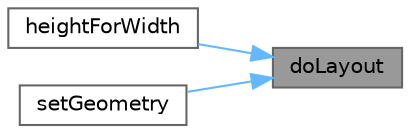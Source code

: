 digraph "doLayout"
{
 // LATEX_PDF_SIZE
  bgcolor="transparent";
  edge [fontname=Helvetica,fontsize=10,labelfontname=Helvetica,labelfontsize=10];
  node [fontname=Helvetica,fontsize=10,shape=box,height=0.2,width=0.4];
  rankdir="RL";
  Node1 [id="Node000001",label="doLayout",height=0.2,width=0.4,color="gray40", fillcolor="grey60", style="filled", fontcolor="black",tooltip="执行布局计算"];
  Node1 -> Node2 [id="edge1_Node000001_Node000002",dir="back",color="steelblue1",style="solid",tooltip=" "];
  Node2 [id="Node000002",label="heightForWidth",height=0.2,width=0.4,color="grey40", fillcolor="white", style="filled",URL="$class_my_flow_layout.html#a62966813ac29a71f8975561888081589",tooltip="根据宽度计算高度"];
  Node1 -> Node3 [id="edge2_Node000001_Node000003",dir="back",color="steelblue1",style="solid",tooltip=" "];
  Node3 [id="Node000003",label="setGeometry",height=0.2,width=0.4,color="grey40", fillcolor="white", style="filled",URL="$class_my_flow_layout.html#a0fc96b07b82dcdc7c60a5dcaa8c32c5c",tooltip="设置布局几何区域"];
}
